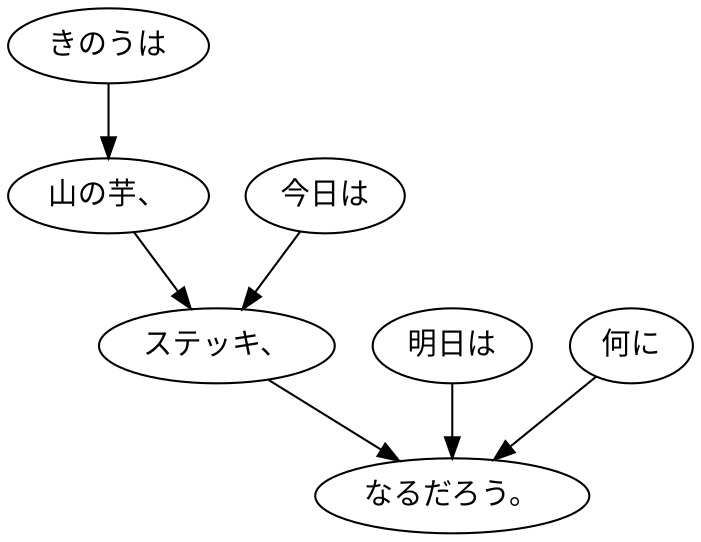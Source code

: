 digraph graph3286 {
	node0 [label="きのうは"];
	node1 [label="山の芋、"];
	node2 [label="今日は"];
	node3 [label="ステッキ、"];
	node4 [label="明日は"];
	node5 [label="何に"];
	node6 [label="なるだろう。"];
	node0 -> node1;
	node1 -> node3;
	node2 -> node3;
	node3 -> node6;
	node4 -> node6;
	node5 -> node6;
}
